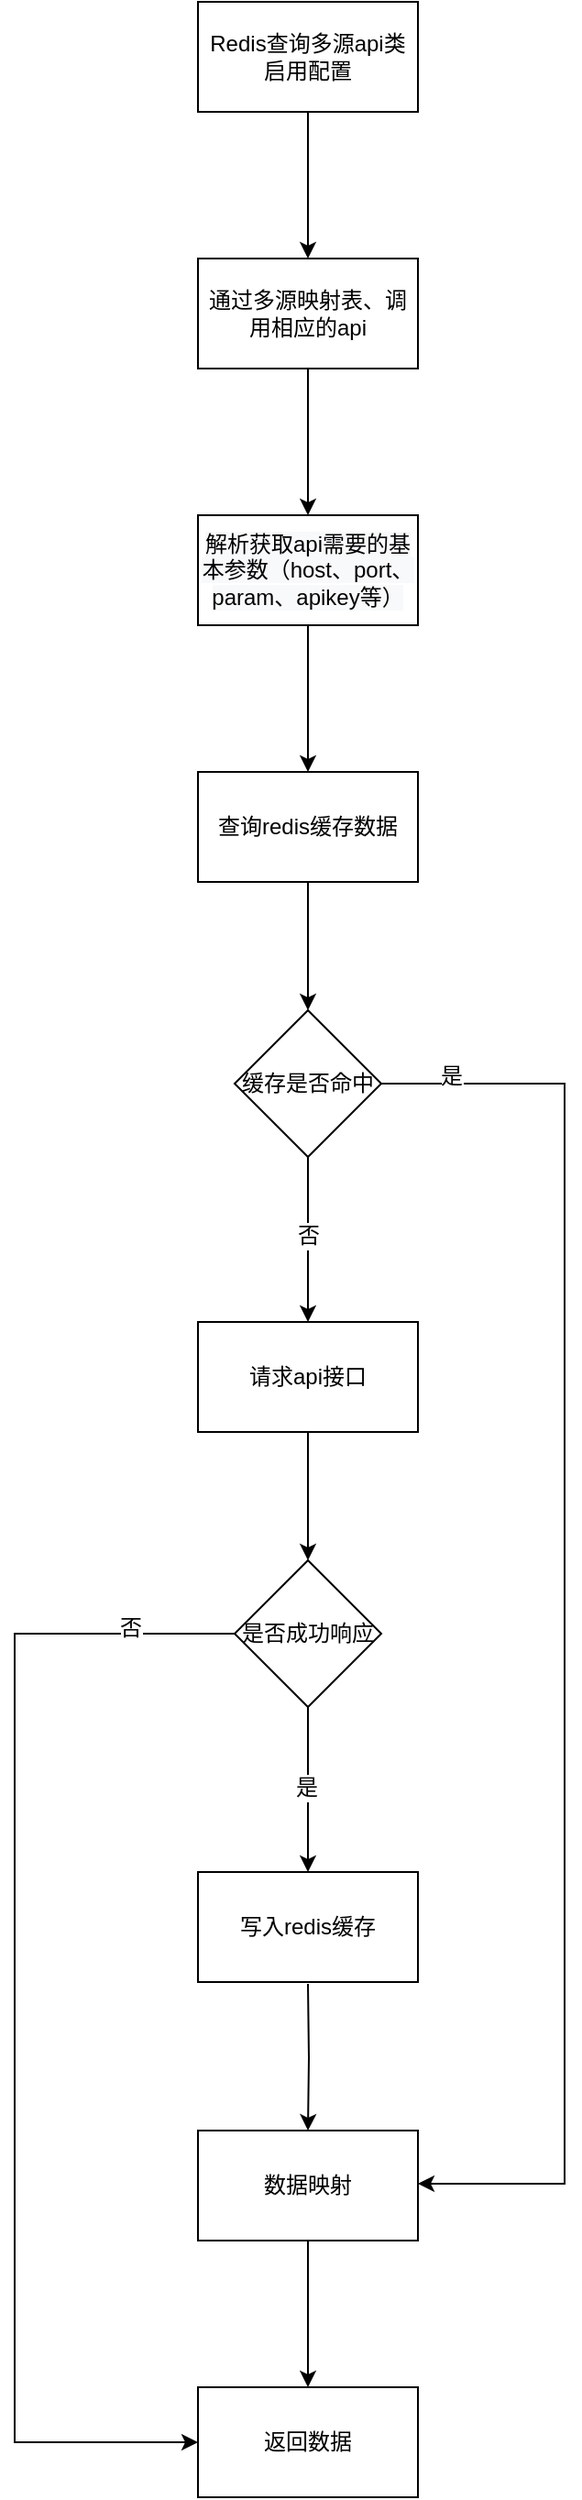 <mxfile version="15.0.6" type="github">
  <diagram id="t8fjvD5pvAQtDdp1myQy" name="Page-1">
    <mxGraphModel dx="916" dy="540" grid="1" gridSize="10" guides="1" tooltips="1" connect="1" arrows="1" fold="1" page="1" pageScale="1" pageWidth="850" pageHeight="1100" math="0" shadow="0">
      <root>
        <mxCell id="0" />
        <mxCell id="1" parent="0" />
        <mxCell id="1uAjtqzWve0T70O8QY8r-20" value="" style="edgeStyle=orthogonalEdgeStyle;rounded=0;orthogonalLoop=1;jettySize=auto;html=1;fontSize=12;" edge="1" parent="1" source="1uAjtqzWve0T70O8QY8r-1" target="1uAjtqzWve0T70O8QY8r-19">
          <mxGeometry relative="1" as="geometry" />
        </mxCell>
        <mxCell id="1uAjtqzWve0T70O8QY8r-1" value="Redis查询多源api类启用配置" style="rounded=0;whiteSpace=wrap;html=1;fontSize=12;" vertex="1" parent="1">
          <mxGeometry x="360" y="140" width="120" height="60" as="geometry" />
        </mxCell>
        <mxCell id="1uAjtqzWve0T70O8QY8r-16" value="" style="edgeStyle=orthogonalEdgeStyle;rounded=0;orthogonalLoop=1;jettySize=auto;html=1;fontSize=12;" edge="1" parent="1" target="1uAjtqzWve0T70O8QY8r-15">
          <mxGeometry relative="1" as="geometry">
            <mxPoint x="420" y="1221" as="sourcePoint" />
          </mxGeometry>
        </mxCell>
        <mxCell id="1uAjtqzWve0T70O8QY8r-18" value="" style="edgeStyle=orthogonalEdgeStyle;rounded=0;orthogonalLoop=1;jettySize=auto;html=1;fontSize=12;" edge="1" parent="1" source="1uAjtqzWve0T70O8QY8r-15" target="1uAjtqzWve0T70O8QY8r-17">
          <mxGeometry relative="1" as="geometry" />
        </mxCell>
        <mxCell id="1uAjtqzWve0T70O8QY8r-15" value="数据映射" style="whiteSpace=wrap;html=1;rounded=0;fontSize=12;" vertex="1" parent="1">
          <mxGeometry x="360" y="1301" width="120" height="60" as="geometry" />
        </mxCell>
        <mxCell id="1uAjtqzWve0T70O8QY8r-17" value="返回数据" style="whiteSpace=wrap;html=1;rounded=0;fontSize=12;" vertex="1" parent="1">
          <mxGeometry x="360" y="1441" width="120" height="60" as="geometry" />
        </mxCell>
        <mxCell id="1uAjtqzWve0T70O8QY8r-22" value="" style="edgeStyle=orthogonalEdgeStyle;rounded=0;orthogonalLoop=1;jettySize=auto;html=1;fontSize=12;" edge="1" parent="1" source="1uAjtqzWve0T70O8QY8r-19" target="1uAjtqzWve0T70O8QY8r-21">
          <mxGeometry relative="1" as="geometry" />
        </mxCell>
        <mxCell id="1uAjtqzWve0T70O8QY8r-19" value="&lt;span style=&quot;font-size: 12px;&quot;&gt;通过多源映射表、调用相应的api&lt;/span&gt;" style="whiteSpace=wrap;html=1;rounded=0;fontSize=12;" vertex="1" parent="1">
          <mxGeometry x="360" y="280" width="120" height="60" as="geometry" />
        </mxCell>
        <mxCell id="1uAjtqzWve0T70O8QY8r-24" value="" style="edgeStyle=orthogonalEdgeStyle;rounded=0;orthogonalLoop=1;jettySize=auto;html=1;fontSize=12;" edge="1" parent="1" source="1uAjtqzWve0T70O8QY8r-21" target="1uAjtqzWve0T70O8QY8r-23">
          <mxGeometry relative="1" as="geometry" />
        </mxCell>
        <mxCell id="1uAjtqzWve0T70O8QY8r-21" value="&lt;meta charset=&quot;utf-8&quot; style=&quot;font-size: 12px;&quot;&gt;&lt;span style=&quot;color: rgb(0, 0, 0); font-family: helvetica; font-size: 12px; font-style: normal; font-weight: 400; letter-spacing: normal; text-align: center; text-indent: 0px; text-transform: none; word-spacing: 0px; background-color: rgb(248, 249, 250); display: inline; float: none;&quot;&gt;解析获取api需要的基本参数（host、port、param、apikey等）&lt;/span&gt;" style="whiteSpace=wrap;html=1;rounded=0;fontSize=12;" vertex="1" parent="1">
          <mxGeometry x="360" y="420" width="120" height="60" as="geometry" />
        </mxCell>
        <mxCell id="1uAjtqzWve0T70O8QY8r-26" value="" style="edgeStyle=orthogonalEdgeStyle;rounded=0;orthogonalLoop=1;jettySize=auto;html=1;fontSize=12;" edge="1" parent="1" source="1uAjtqzWve0T70O8QY8r-23" target="1uAjtqzWve0T70O8QY8r-25">
          <mxGeometry relative="1" as="geometry" />
        </mxCell>
        <mxCell id="1uAjtqzWve0T70O8QY8r-43" value="" style="edgeStyle=orthogonalEdgeStyle;rounded=0;orthogonalLoop=1;jettySize=auto;html=1;fontSize=12;exitX=1;exitY=0.5;exitDx=0;exitDy=0;" edge="1" parent="1" source="1uAjtqzWve0T70O8QY8r-25">
          <mxGeometry relative="1" as="geometry">
            <mxPoint x="490" y="730" as="sourcePoint" />
            <mxPoint x="480" y="1330" as="targetPoint" />
            <Array as="points">
              <mxPoint x="560" y="730" />
              <mxPoint x="560" y="1330" />
            </Array>
          </mxGeometry>
        </mxCell>
        <mxCell id="1uAjtqzWve0T70O8QY8r-44" value="是" style="edgeLabel;html=1;align=center;verticalAlign=middle;resizable=0;points=[];fontSize=12;" vertex="1" connectable="0" parent="1uAjtqzWve0T70O8QY8r-43">
          <mxGeometry x="-0.902" y="4" relative="1" as="geometry">
            <mxPoint as="offset" />
          </mxGeometry>
        </mxCell>
        <mxCell id="1uAjtqzWve0T70O8QY8r-23" value="&lt;span style=&quot;font-size: 12px;&quot;&gt;查询redis缓存数据&lt;/span&gt;" style="whiteSpace=wrap;html=1;rounded=0;fontSize=12;" vertex="1" parent="1">
          <mxGeometry x="360" y="560" width="120" height="60" as="geometry" />
        </mxCell>
        <mxCell id="1uAjtqzWve0T70O8QY8r-30" value="" style="edgeStyle=orthogonalEdgeStyle;rounded=0;orthogonalLoop=1;jettySize=auto;html=1;fontSize=12;" edge="1" parent="1" source="1uAjtqzWve0T70O8QY8r-25" target="1uAjtqzWve0T70O8QY8r-29">
          <mxGeometry relative="1" as="geometry" />
        </mxCell>
        <mxCell id="1uAjtqzWve0T70O8QY8r-41" value="否" style="edgeLabel;html=1;align=center;verticalAlign=middle;resizable=0;points=[];fontSize=12;" vertex="1" connectable="0" parent="1uAjtqzWve0T70O8QY8r-30">
          <mxGeometry x="-0.044" relative="1" as="geometry">
            <mxPoint as="offset" />
          </mxGeometry>
        </mxCell>
        <mxCell id="1uAjtqzWve0T70O8QY8r-25" value="&lt;span style=&quot;font-size: 12px;&quot;&gt;缓存是否命中&lt;/span&gt;" style="rhombus;whiteSpace=wrap;html=1;rounded=0;fontSize=12;" vertex="1" parent="1">
          <mxGeometry x="380" y="690" width="80" height="80" as="geometry" />
        </mxCell>
        <mxCell id="1uAjtqzWve0T70O8QY8r-36" value="" style="edgeStyle=orthogonalEdgeStyle;rounded=0;orthogonalLoop=1;jettySize=auto;html=1;fontSize=12;" edge="1" parent="1" source="1uAjtqzWve0T70O8QY8r-29" target="1uAjtqzWve0T70O8QY8r-35">
          <mxGeometry relative="1" as="geometry" />
        </mxCell>
        <mxCell id="1uAjtqzWve0T70O8QY8r-29" value="请求api接口" style="whiteSpace=wrap;html=1;rounded=0;fontSize=12;" vertex="1" parent="1">
          <mxGeometry x="360" y="860" width="120" height="60" as="geometry" />
        </mxCell>
        <mxCell id="1uAjtqzWve0T70O8QY8r-38" value="" style="edgeStyle=orthogonalEdgeStyle;rounded=0;orthogonalLoop=1;jettySize=auto;html=1;fontSize=12;" edge="1" parent="1" source="1uAjtqzWve0T70O8QY8r-35" target="1uAjtqzWve0T70O8QY8r-37">
          <mxGeometry relative="1" as="geometry" />
        </mxCell>
        <mxCell id="1uAjtqzWve0T70O8QY8r-46" value="是" style="edgeLabel;html=1;align=center;verticalAlign=middle;resizable=0;points=[];fontSize=12;" vertex="1" connectable="0" parent="1uAjtqzWve0T70O8QY8r-38">
          <mxGeometry x="-0.022" y="-1" relative="1" as="geometry">
            <mxPoint as="offset" />
          </mxGeometry>
        </mxCell>
        <mxCell id="1uAjtqzWve0T70O8QY8r-48" value="" style="edgeStyle=orthogonalEdgeStyle;rounded=0;orthogonalLoop=1;jettySize=auto;html=1;fontSize=12;entryX=0;entryY=0.5;entryDx=0;entryDy=0;" edge="1" parent="1" source="1uAjtqzWve0T70O8QY8r-35" target="1uAjtqzWve0T70O8QY8r-17">
          <mxGeometry relative="1" as="geometry">
            <mxPoint x="290" y="1480" as="targetPoint" />
            <Array as="points">
              <mxPoint x="260" y="1030" />
              <mxPoint x="260" y="1471" />
            </Array>
          </mxGeometry>
        </mxCell>
        <mxCell id="1uAjtqzWve0T70O8QY8r-49" value="否" style="edgeLabel;html=1;align=center;verticalAlign=middle;resizable=0;points=[];fontSize=12;" vertex="1" connectable="0" parent="1uAjtqzWve0T70O8QY8r-48">
          <mxGeometry x="-0.828" y="-3" relative="1" as="geometry">
            <mxPoint as="offset" />
          </mxGeometry>
        </mxCell>
        <mxCell id="1uAjtqzWve0T70O8QY8r-35" value="是否成功响应" style="rhombus;whiteSpace=wrap;html=1;rounded=0;fontSize=12;" vertex="1" parent="1">
          <mxGeometry x="380" y="990" width="80" height="80" as="geometry" />
        </mxCell>
        <mxCell id="1uAjtqzWve0T70O8QY8r-37" value="写入redis缓存" style="whiteSpace=wrap;html=1;rounded=0;fontSize=12;" vertex="1" parent="1">
          <mxGeometry x="360" y="1160" width="120" height="60" as="geometry" />
        </mxCell>
      </root>
    </mxGraphModel>
  </diagram>
</mxfile>
